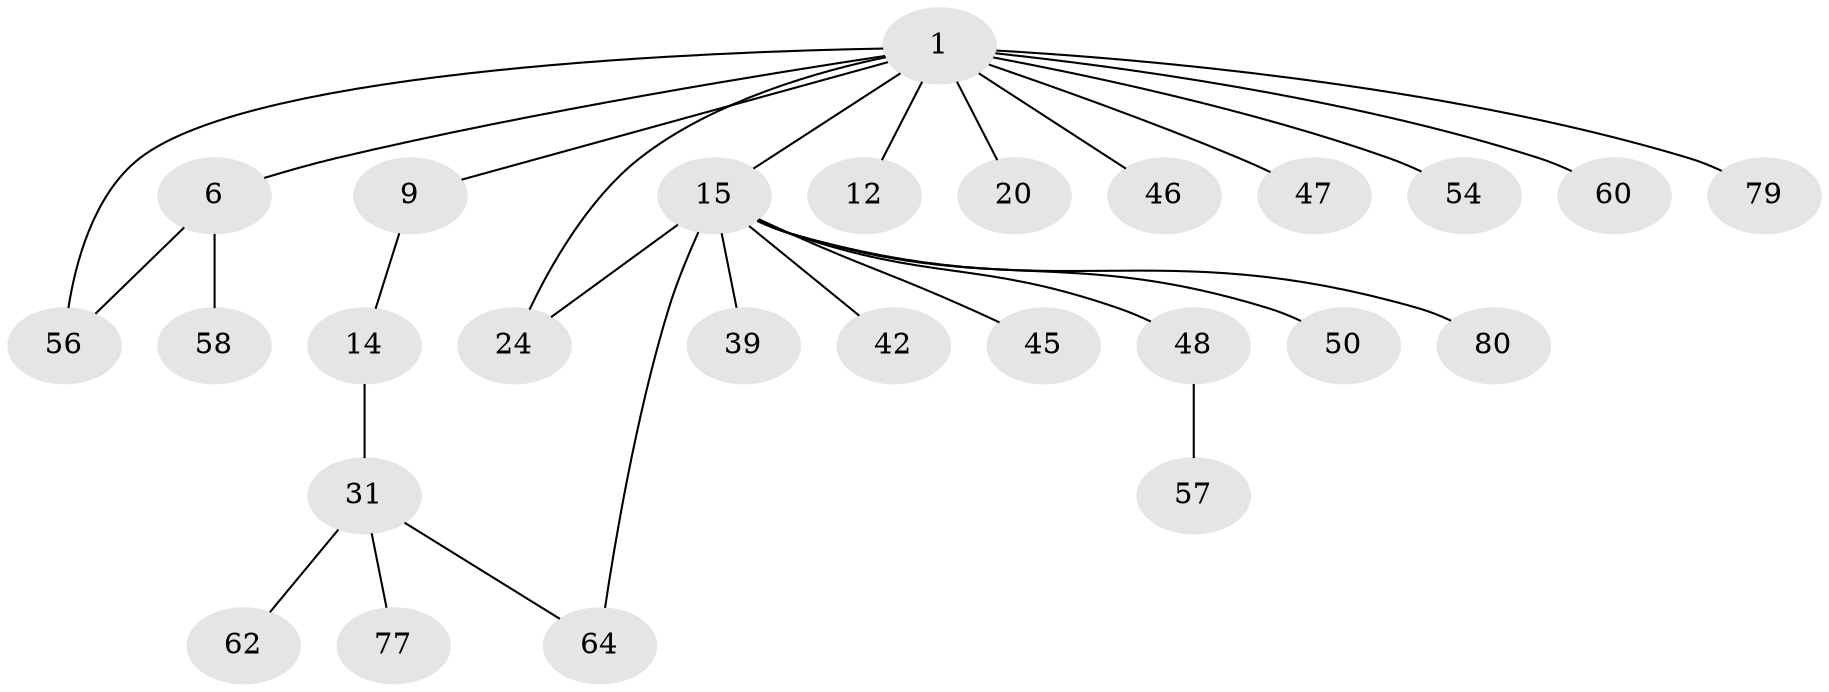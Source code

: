 // original degree distribution, {4: 0.06741573033707865, 5: 0.0449438202247191, 2: 0.3146067415730337, 7: 0.011235955056179775, 1: 0.42696629213483145, 3: 0.12359550561797752, 6: 0.011235955056179775}
// Generated by graph-tools (version 1.1) at 2025/16/03/04/25 18:16:57]
// undirected, 26 vertices, 28 edges
graph export_dot {
graph [start="1"]
  node [color=gray90,style=filled];
  1 [super="+2+3+26"];
  6 [super="+65+29+27+7+41+10"];
  9 [super="+13"];
  12 [super="+61+82"];
  14 [super="+25+28"];
  15 [super="+21+17+23+22+19"];
  20;
  24;
  31 [super="+44+36+63"];
  39 [super="+83+89+51"];
  42;
  45 [super="+72+74"];
  46;
  47;
  48 [super="+53"];
  50;
  54 [super="+55"];
  56;
  57;
  58;
  60;
  62;
  64;
  77;
  79;
  80;
  1 -- 60;
  1 -- 6;
  1 -- 9;
  1 -- 12;
  1 -- 46;
  1 -- 47;
  1 -- 15;
  1 -- 54;
  1 -- 24;
  1 -- 56;
  1 -- 20;
  1 -- 79;
  6 -- 58;
  6 -- 56;
  9 -- 14;
  14 -- 31 [weight=2];
  15 -- 50;
  15 -- 42;
  15 -- 48;
  15 -- 45;
  15 -- 80;
  15 -- 64;
  15 -- 39;
  15 -- 24;
  31 -- 62;
  31 -- 64;
  31 -- 77;
  48 -- 57;
}
